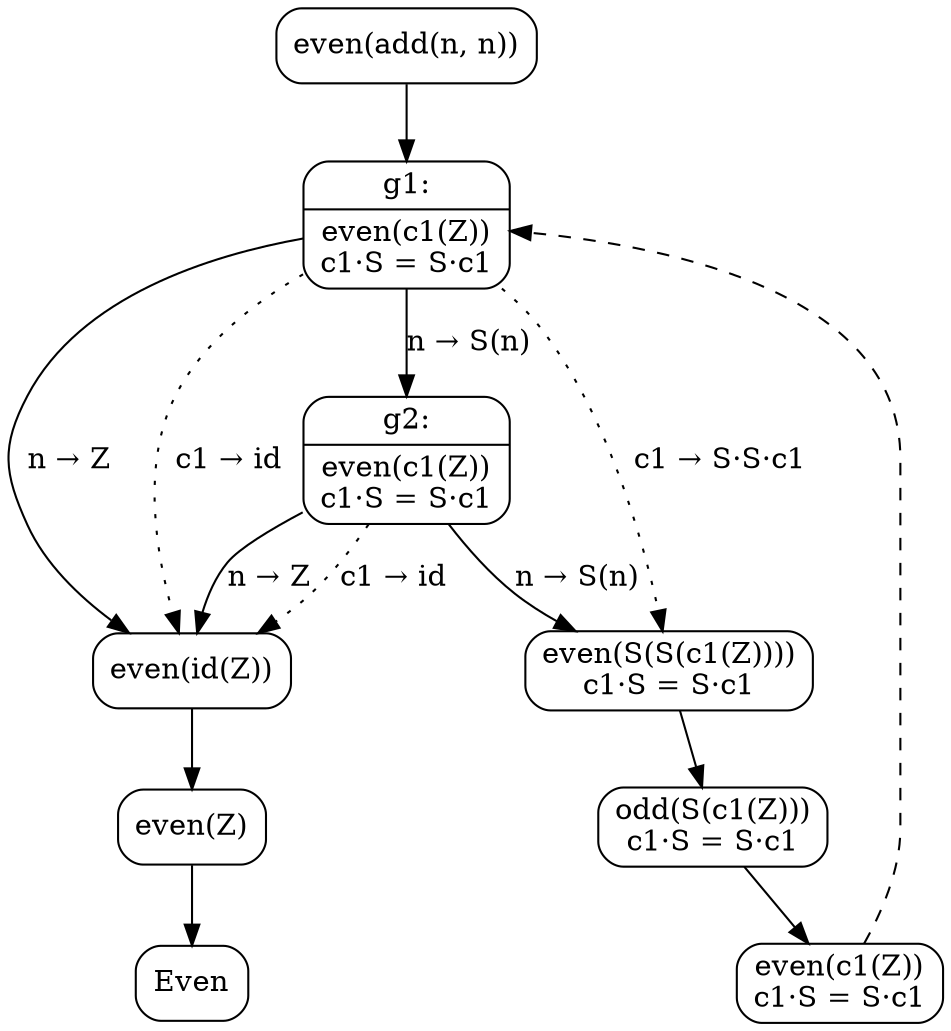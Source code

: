 digraph {
  node [shape=box, style=rounded];

  C0 [label="even(add(n, n))"];
  G1 [shape=record, label="{g1:|even(c1(Z))\nc1·S = S·c1}"];
  C0 -> G1;

  C1 [label="even(id(Z))"];
  G1 -> C1 [label="n → Z"];
  G1 -> C1 [label="c1 → id", style=dotted];

  G2 [shape=record, label="{g2:|even(c1(Z))\nc1·S = S·c1}"];
  G1 -> G2 [label="n → S(n)"];
  G2 -> C1 [label="n → Z"];
  G2 -> C1 [label="c1 → id", style=dotted];
  C2 [label="even(S(S(c1(Z))))\nc1·S = S·c1"];
  G2 -> C2 [label="n → S(n)"];
  G1 -> C2 [label="c1 → S·S·c1", style=dotted];

  C3 [label="even(Z)"];
  C1 -> C3;
  C4 [label="Even"];
  C3 -> C4;

  C5 [label="odd(S(c1(Z)))\nc1·S = S·c1"];
  C2 -> C5;
  C6 [label="even(c1(Z))\nc1·S = S·c1"];
  C5 -> C6;
  C6 -> G1 [style=dashed];
}
